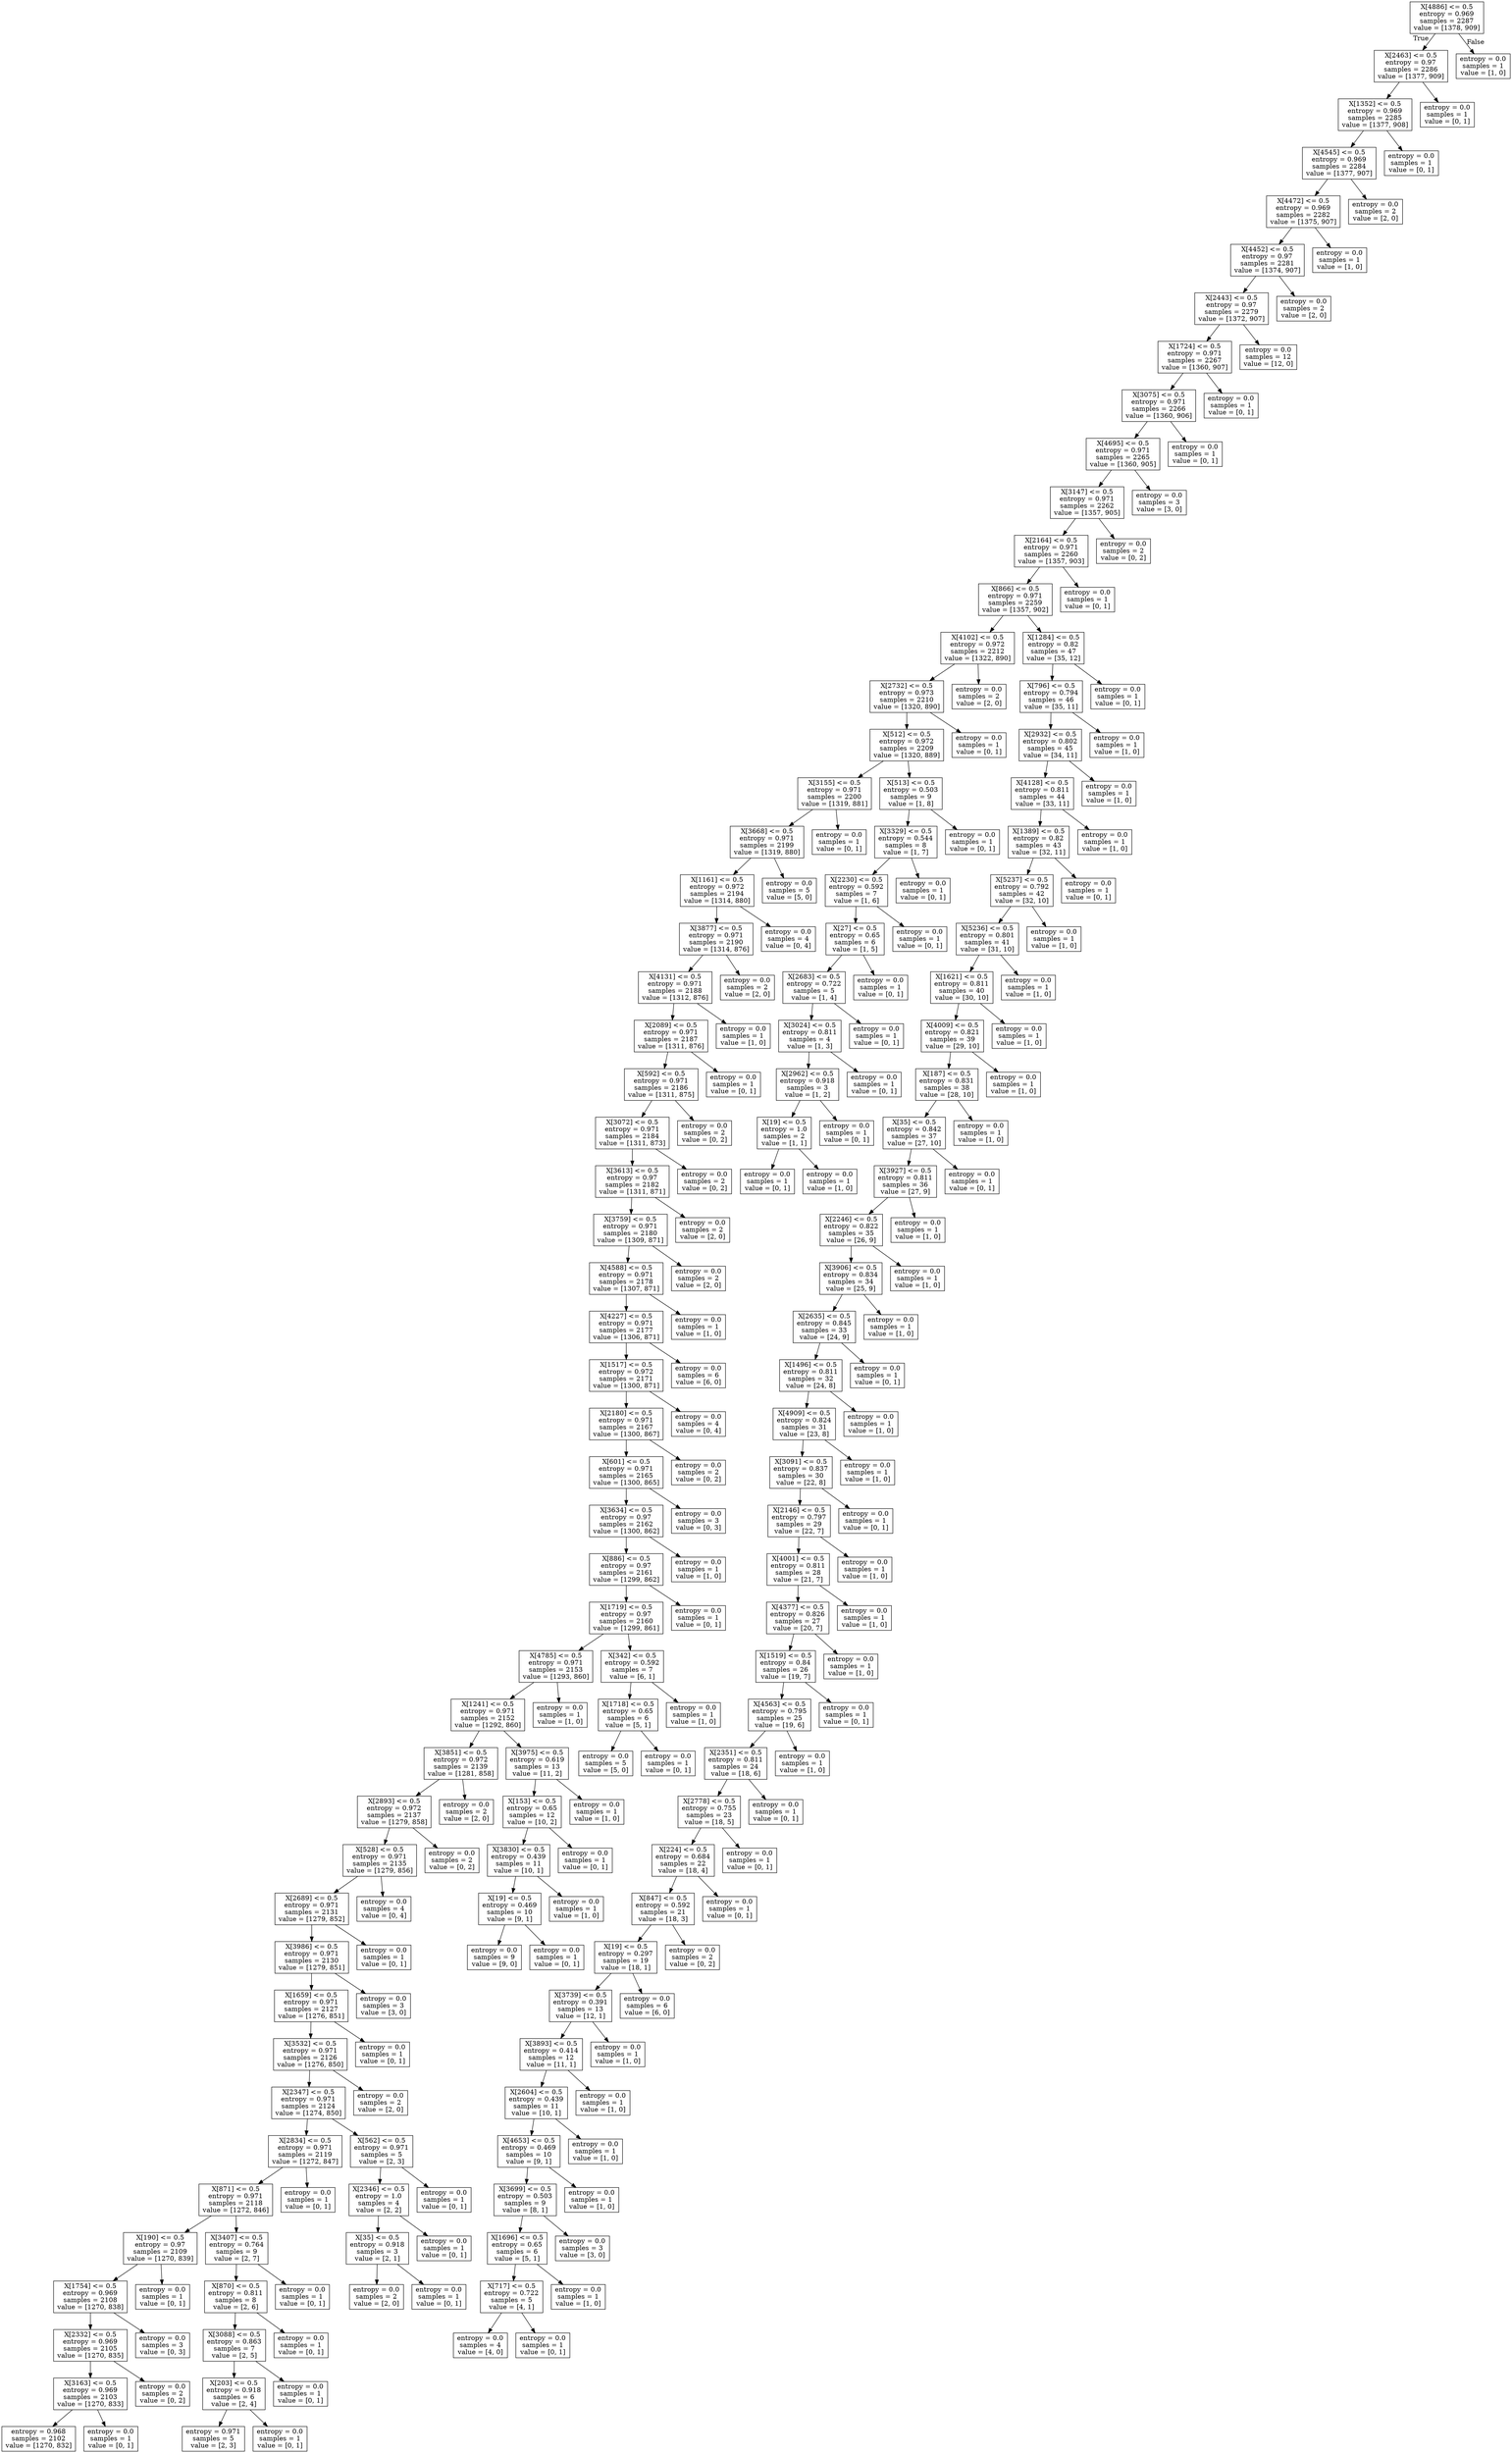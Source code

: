digraph Tree {
node [shape=box] ;
0 [label="X[4886] <= 0.5\nentropy = 0.969\nsamples = 2287\nvalue = [1378, 909]"] ;
1 [label="X[2463] <= 0.5\nentropy = 0.97\nsamples = 2286\nvalue = [1377, 909]"] ;
0 -> 1 [labeldistance=2.5, labelangle=45, headlabel="True"] ;
2 [label="X[1352] <= 0.5\nentropy = 0.969\nsamples = 2285\nvalue = [1377, 908]"] ;
1 -> 2 ;
3 [label="X[4545] <= 0.5\nentropy = 0.969\nsamples = 2284\nvalue = [1377, 907]"] ;
2 -> 3 ;
4 [label="X[4472] <= 0.5\nentropy = 0.969\nsamples = 2282\nvalue = [1375, 907]"] ;
3 -> 4 ;
5 [label="X[4452] <= 0.5\nentropy = 0.97\nsamples = 2281\nvalue = [1374, 907]"] ;
4 -> 5 ;
6 [label="X[2443] <= 0.5\nentropy = 0.97\nsamples = 2279\nvalue = [1372, 907]"] ;
5 -> 6 ;
7 [label="X[1724] <= 0.5\nentropy = 0.971\nsamples = 2267\nvalue = [1360, 907]"] ;
6 -> 7 ;
8 [label="X[3075] <= 0.5\nentropy = 0.971\nsamples = 2266\nvalue = [1360, 906]"] ;
7 -> 8 ;
9 [label="X[4695] <= 0.5\nentropy = 0.971\nsamples = 2265\nvalue = [1360, 905]"] ;
8 -> 9 ;
10 [label="X[3147] <= 0.5\nentropy = 0.971\nsamples = 2262\nvalue = [1357, 905]"] ;
9 -> 10 ;
11 [label="X[2164] <= 0.5\nentropy = 0.971\nsamples = 2260\nvalue = [1357, 903]"] ;
10 -> 11 ;
12 [label="X[866] <= 0.5\nentropy = 0.971\nsamples = 2259\nvalue = [1357, 902]"] ;
11 -> 12 ;
13 [label="X[4102] <= 0.5\nentropy = 0.972\nsamples = 2212\nvalue = [1322, 890]"] ;
12 -> 13 ;
14 [label="X[2732] <= 0.5\nentropy = 0.973\nsamples = 2210\nvalue = [1320, 890]"] ;
13 -> 14 ;
15 [label="X[512] <= 0.5\nentropy = 0.972\nsamples = 2209\nvalue = [1320, 889]"] ;
14 -> 15 ;
16 [label="X[3155] <= 0.5\nentropy = 0.971\nsamples = 2200\nvalue = [1319, 881]"] ;
15 -> 16 ;
17 [label="X[3668] <= 0.5\nentropy = 0.971\nsamples = 2199\nvalue = [1319, 880]"] ;
16 -> 17 ;
18 [label="X[1161] <= 0.5\nentropy = 0.972\nsamples = 2194\nvalue = [1314, 880]"] ;
17 -> 18 ;
19 [label="X[3877] <= 0.5\nentropy = 0.971\nsamples = 2190\nvalue = [1314, 876]"] ;
18 -> 19 ;
20 [label="X[4131] <= 0.5\nentropy = 0.971\nsamples = 2188\nvalue = [1312, 876]"] ;
19 -> 20 ;
21 [label="X[2089] <= 0.5\nentropy = 0.971\nsamples = 2187\nvalue = [1311, 876]"] ;
20 -> 21 ;
22 [label="X[592] <= 0.5\nentropy = 0.971\nsamples = 2186\nvalue = [1311, 875]"] ;
21 -> 22 ;
23 [label="X[3072] <= 0.5\nentropy = 0.971\nsamples = 2184\nvalue = [1311, 873]"] ;
22 -> 23 ;
24 [label="X[3613] <= 0.5\nentropy = 0.97\nsamples = 2182\nvalue = [1311, 871]"] ;
23 -> 24 ;
25 [label="X[3759] <= 0.5\nentropy = 0.971\nsamples = 2180\nvalue = [1309, 871]"] ;
24 -> 25 ;
26 [label="X[4588] <= 0.5\nentropy = 0.971\nsamples = 2178\nvalue = [1307, 871]"] ;
25 -> 26 ;
27 [label="X[4227] <= 0.5\nentropy = 0.971\nsamples = 2177\nvalue = [1306, 871]"] ;
26 -> 27 ;
28 [label="X[1517] <= 0.5\nentropy = 0.972\nsamples = 2171\nvalue = [1300, 871]"] ;
27 -> 28 ;
29 [label="X[2180] <= 0.5\nentropy = 0.971\nsamples = 2167\nvalue = [1300, 867]"] ;
28 -> 29 ;
30 [label="X[601] <= 0.5\nentropy = 0.971\nsamples = 2165\nvalue = [1300, 865]"] ;
29 -> 30 ;
31 [label="X[3634] <= 0.5\nentropy = 0.97\nsamples = 2162\nvalue = [1300, 862]"] ;
30 -> 31 ;
32 [label="X[886] <= 0.5\nentropy = 0.97\nsamples = 2161\nvalue = [1299, 862]"] ;
31 -> 32 ;
33 [label="X[1719] <= 0.5\nentropy = 0.97\nsamples = 2160\nvalue = [1299, 861]"] ;
32 -> 33 ;
34 [label="X[4785] <= 0.5\nentropy = 0.971\nsamples = 2153\nvalue = [1293, 860]"] ;
33 -> 34 ;
35 [label="X[1241] <= 0.5\nentropy = 0.971\nsamples = 2152\nvalue = [1292, 860]"] ;
34 -> 35 ;
36 [label="X[3851] <= 0.5\nentropy = 0.972\nsamples = 2139\nvalue = [1281, 858]"] ;
35 -> 36 ;
37 [label="X[2893] <= 0.5\nentropy = 0.972\nsamples = 2137\nvalue = [1279, 858]"] ;
36 -> 37 ;
38 [label="X[528] <= 0.5\nentropy = 0.971\nsamples = 2135\nvalue = [1279, 856]"] ;
37 -> 38 ;
39 [label="X[2689] <= 0.5\nentropy = 0.971\nsamples = 2131\nvalue = [1279, 852]"] ;
38 -> 39 ;
40 [label="X[3986] <= 0.5\nentropy = 0.971\nsamples = 2130\nvalue = [1279, 851]"] ;
39 -> 40 ;
41 [label="X[1659] <= 0.5\nentropy = 0.971\nsamples = 2127\nvalue = [1276, 851]"] ;
40 -> 41 ;
42 [label="X[3532] <= 0.5\nentropy = 0.971\nsamples = 2126\nvalue = [1276, 850]"] ;
41 -> 42 ;
43 [label="X[2347] <= 0.5\nentropy = 0.971\nsamples = 2124\nvalue = [1274, 850]"] ;
42 -> 43 ;
44 [label="X[2834] <= 0.5\nentropy = 0.971\nsamples = 2119\nvalue = [1272, 847]"] ;
43 -> 44 ;
45 [label="X[871] <= 0.5\nentropy = 0.971\nsamples = 2118\nvalue = [1272, 846]"] ;
44 -> 45 ;
46 [label="X[190] <= 0.5\nentropy = 0.97\nsamples = 2109\nvalue = [1270, 839]"] ;
45 -> 46 ;
47 [label="X[1754] <= 0.5\nentropy = 0.969\nsamples = 2108\nvalue = [1270, 838]"] ;
46 -> 47 ;
48 [label="X[2332] <= 0.5\nentropy = 0.969\nsamples = 2105\nvalue = [1270, 835]"] ;
47 -> 48 ;
49 [label="X[3163] <= 0.5\nentropy = 0.969\nsamples = 2103\nvalue = [1270, 833]"] ;
48 -> 49 ;
50 [label="entropy = 0.968\nsamples = 2102\nvalue = [1270, 832]"] ;
49 -> 50 ;
51 [label="entropy = 0.0\nsamples = 1\nvalue = [0, 1]"] ;
49 -> 51 ;
52 [label="entropy = 0.0\nsamples = 2\nvalue = [0, 2]"] ;
48 -> 52 ;
53 [label="entropy = 0.0\nsamples = 3\nvalue = [0, 3]"] ;
47 -> 53 ;
54 [label="entropy = 0.0\nsamples = 1\nvalue = [0, 1]"] ;
46 -> 54 ;
55 [label="X[3407] <= 0.5\nentropy = 0.764\nsamples = 9\nvalue = [2, 7]"] ;
45 -> 55 ;
56 [label="X[870] <= 0.5\nentropy = 0.811\nsamples = 8\nvalue = [2, 6]"] ;
55 -> 56 ;
57 [label="X[3088] <= 0.5\nentropy = 0.863\nsamples = 7\nvalue = [2, 5]"] ;
56 -> 57 ;
58 [label="X[203] <= 0.5\nentropy = 0.918\nsamples = 6\nvalue = [2, 4]"] ;
57 -> 58 ;
59 [label="entropy = 0.971\nsamples = 5\nvalue = [2, 3]"] ;
58 -> 59 ;
60 [label="entropy = 0.0\nsamples = 1\nvalue = [0, 1]"] ;
58 -> 60 ;
61 [label="entropy = 0.0\nsamples = 1\nvalue = [0, 1]"] ;
57 -> 61 ;
62 [label="entropy = 0.0\nsamples = 1\nvalue = [0, 1]"] ;
56 -> 62 ;
63 [label="entropy = 0.0\nsamples = 1\nvalue = [0, 1]"] ;
55 -> 63 ;
64 [label="entropy = 0.0\nsamples = 1\nvalue = [0, 1]"] ;
44 -> 64 ;
65 [label="X[562] <= 0.5\nentropy = 0.971\nsamples = 5\nvalue = [2, 3]"] ;
43 -> 65 ;
66 [label="X[2346] <= 0.5\nentropy = 1.0\nsamples = 4\nvalue = [2, 2]"] ;
65 -> 66 ;
67 [label="X[35] <= 0.5\nentropy = 0.918\nsamples = 3\nvalue = [2, 1]"] ;
66 -> 67 ;
68 [label="entropy = 0.0\nsamples = 2\nvalue = [2, 0]"] ;
67 -> 68 ;
69 [label="entropy = 0.0\nsamples = 1\nvalue = [0, 1]"] ;
67 -> 69 ;
70 [label="entropy = 0.0\nsamples = 1\nvalue = [0, 1]"] ;
66 -> 70 ;
71 [label="entropy = 0.0\nsamples = 1\nvalue = [0, 1]"] ;
65 -> 71 ;
72 [label="entropy = 0.0\nsamples = 2\nvalue = [2, 0]"] ;
42 -> 72 ;
73 [label="entropy = 0.0\nsamples = 1\nvalue = [0, 1]"] ;
41 -> 73 ;
74 [label="entropy = 0.0\nsamples = 3\nvalue = [3, 0]"] ;
40 -> 74 ;
75 [label="entropy = 0.0\nsamples = 1\nvalue = [0, 1]"] ;
39 -> 75 ;
76 [label="entropy = 0.0\nsamples = 4\nvalue = [0, 4]"] ;
38 -> 76 ;
77 [label="entropy = 0.0\nsamples = 2\nvalue = [0, 2]"] ;
37 -> 77 ;
78 [label="entropy = 0.0\nsamples = 2\nvalue = [2, 0]"] ;
36 -> 78 ;
79 [label="X[3975] <= 0.5\nentropy = 0.619\nsamples = 13\nvalue = [11, 2]"] ;
35 -> 79 ;
80 [label="X[153] <= 0.5\nentropy = 0.65\nsamples = 12\nvalue = [10, 2]"] ;
79 -> 80 ;
81 [label="X[3830] <= 0.5\nentropy = 0.439\nsamples = 11\nvalue = [10, 1]"] ;
80 -> 81 ;
82 [label="X[19] <= 0.5\nentropy = 0.469\nsamples = 10\nvalue = [9, 1]"] ;
81 -> 82 ;
83 [label="entropy = 0.0\nsamples = 9\nvalue = [9, 0]"] ;
82 -> 83 ;
84 [label="entropy = 0.0\nsamples = 1\nvalue = [0, 1]"] ;
82 -> 84 ;
85 [label="entropy = 0.0\nsamples = 1\nvalue = [1, 0]"] ;
81 -> 85 ;
86 [label="entropy = 0.0\nsamples = 1\nvalue = [0, 1]"] ;
80 -> 86 ;
87 [label="entropy = 0.0\nsamples = 1\nvalue = [1, 0]"] ;
79 -> 87 ;
88 [label="entropy = 0.0\nsamples = 1\nvalue = [1, 0]"] ;
34 -> 88 ;
89 [label="X[342] <= 0.5\nentropy = 0.592\nsamples = 7\nvalue = [6, 1]"] ;
33 -> 89 ;
90 [label="X[1718] <= 0.5\nentropy = 0.65\nsamples = 6\nvalue = [5, 1]"] ;
89 -> 90 ;
91 [label="entropy = 0.0\nsamples = 5\nvalue = [5, 0]"] ;
90 -> 91 ;
92 [label="entropy = 0.0\nsamples = 1\nvalue = [0, 1]"] ;
90 -> 92 ;
93 [label="entropy = 0.0\nsamples = 1\nvalue = [1, 0]"] ;
89 -> 93 ;
94 [label="entropy = 0.0\nsamples = 1\nvalue = [0, 1]"] ;
32 -> 94 ;
95 [label="entropy = 0.0\nsamples = 1\nvalue = [1, 0]"] ;
31 -> 95 ;
96 [label="entropy = 0.0\nsamples = 3\nvalue = [0, 3]"] ;
30 -> 96 ;
97 [label="entropy = 0.0\nsamples = 2\nvalue = [0, 2]"] ;
29 -> 97 ;
98 [label="entropy = 0.0\nsamples = 4\nvalue = [0, 4]"] ;
28 -> 98 ;
99 [label="entropy = 0.0\nsamples = 6\nvalue = [6, 0]"] ;
27 -> 99 ;
100 [label="entropy = 0.0\nsamples = 1\nvalue = [1, 0]"] ;
26 -> 100 ;
101 [label="entropy = 0.0\nsamples = 2\nvalue = [2, 0]"] ;
25 -> 101 ;
102 [label="entropy = 0.0\nsamples = 2\nvalue = [2, 0]"] ;
24 -> 102 ;
103 [label="entropy = 0.0\nsamples = 2\nvalue = [0, 2]"] ;
23 -> 103 ;
104 [label="entropy = 0.0\nsamples = 2\nvalue = [0, 2]"] ;
22 -> 104 ;
105 [label="entropy = 0.0\nsamples = 1\nvalue = [0, 1]"] ;
21 -> 105 ;
106 [label="entropy = 0.0\nsamples = 1\nvalue = [1, 0]"] ;
20 -> 106 ;
107 [label="entropy = 0.0\nsamples = 2\nvalue = [2, 0]"] ;
19 -> 107 ;
108 [label="entropy = 0.0\nsamples = 4\nvalue = [0, 4]"] ;
18 -> 108 ;
109 [label="entropy = 0.0\nsamples = 5\nvalue = [5, 0]"] ;
17 -> 109 ;
110 [label="entropy = 0.0\nsamples = 1\nvalue = [0, 1]"] ;
16 -> 110 ;
111 [label="X[513] <= 0.5\nentropy = 0.503\nsamples = 9\nvalue = [1, 8]"] ;
15 -> 111 ;
112 [label="X[3329] <= 0.5\nentropy = 0.544\nsamples = 8\nvalue = [1, 7]"] ;
111 -> 112 ;
113 [label="X[2230] <= 0.5\nentropy = 0.592\nsamples = 7\nvalue = [1, 6]"] ;
112 -> 113 ;
114 [label="X[27] <= 0.5\nentropy = 0.65\nsamples = 6\nvalue = [1, 5]"] ;
113 -> 114 ;
115 [label="X[2683] <= 0.5\nentropy = 0.722\nsamples = 5\nvalue = [1, 4]"] ;
114 -> 115 ;
116 [label="X[3024] <= 0.5\nentropy = 0.811\nsamples = 4\nvalue = [1, 3]"] ;
115 -> 116 ;
117 [label="X[2962] <= 0.5\nentropy = 0.918\nsamples = 3\nvalue = [1, 2]"] ;
116 -> 117 ;
118 [label="X[19] <= 0.5\nentropy = 1.0\nsamples = 2\nvalue = [1, 1]"] ;
117 -> 118 ;
119 [label="entropy = 0.0\nsamples = 1\nvalue = [0, 1]"] ;
118 -> 119 ;
120 [label="entropy = 0.0\nsamples = 1\nvalue = [1, 0]"] ;
118 -> 120 ;
121 [label="entropy = 0.0\nsamples = 1\nvalue = [0, 1]"] ;
117 -> 121 ;
122 [label="entropy = 0.0\nsamples = 1\nvalue = [0, 1]"] ;
116 -> 122 ;
123 [label="entropy = 0.0\nsamples = 1\nvalue = [0, 1]"] ;
115 -> 123 ;
124 [label="entropy = 0.0\nsamples = 1\nvalue = [0, 1]"] ;
114 -> 124 ;
125 [label="entropy = 0.0\nsamples = 1\nvalue = [0, 1]"] ;
113 -> 125 ;
126 [label="entropy = 0.0\nsamples = 1\nvalue = [0, 1]"] ;
112 -> 126 ;
127 [label="entropy = 0.0\nsamples = 1\nvalue = [0, 1]"] ;
111 -> 127 ;
128 [label="entropy = 0.0\nsamples = 1\nvalue = [0, 1]"] ;
14 -> 128 ;
129 [label="entropy = 0.0\nsamples = 2\nvalue = [2, 0]"] ;
13 -> 129 ;
130 [label="X[1284] <= 0.5\nentropy = 0.82\nsamples = 47\nvalue = [35, 12]"] ;
12 -> 130 ;
131 [label="X[796] <= 0.5\nentropy = 0.794\nsamples = 46\nvalue = [35, 11]"] ;
130 -> 131 ;
132 [label="X[2932] <= 0.5\nentropy = 0.802\nsamples = 45\nvalue = [34, 11]"] ;
131 -> 132 ;
133 [label="X[4128] <= 0.5\nentropy = 0.811\nsamples = 44\nvalue = [33, 11]"] ;
132 -> 133 ;
134 [label="X[1389] <= 0.5\nentropy = 0.82\nsamples = 43\nvalue = [32, 11]"] ;
133 -> 134 ;
135 [label="X[5237] <= 0.5\nentropy = 0.792\nsamples = 42\nvalue = [32, 10]"] ;
134 -> 135 ;
136 [label="X[5236] <= 0.5\nentropy = 0.801\nsamples = 41\nvalue = [31, 10]"] ;
135 -> 136 ;
137 [label="X[1621] <= 0.5\nentropy = 0.811\nsamples = 40\nvalue = [30, 10]"] ;
136 -> 137 ;
138 [label="X[4009] <= 0.5\nentropy = 0.821\nsamples = 39\nvalue = [29, 10]"] ;
137 -> 138 ;
139 [label="X[187] <= 0.5\nentropy = 0.831\nsamples = 38\nvalue = [28, 10]"] ;
138 -> 139 ;
140 [label="X[35] <= 0.5\nentropy = 0.842\nsamples = 37\nvalue = [27, 10]"] ;
139 -> 140 ;
141 [label="X[3927] <= 0.5\nentropy = 0.811\nsamples = 36\nvalue = [27, 9]"] ;
140 -> 141 ;
142 [label="X[2246] <= 0.5\nentropy = 0.822\nsamples = 35\nvalue = [26, 9]"] ;
141 -> 142 ;
143 [label="X[3906] <= 0.5\nentropy = 0.834\nsamples = 34\nvalue = [25, 9]"] ;
142 -> 143 ;
144 [label="X[2635] <= 0.5\nentropy = 0.845\nsamples = 33\nvalue = [24, 9]"] ;
143 -> 144 ;
145 [label="X[1496] <= 0.5\nentropy = 0.811\nsamples = 32\nvalue = [24, 8]"] ;
144 -> 145 ;
146 [label="X[4909] <= 0.5\nentropy = 0.824\nsamples = 31\nvalue = [23, 8]"] ;
145 -> 146 ;
147 [label="X[3091] <= 0.5\nentropy = 0.837\nsamples = 30\nvalue = [22, 8]"] ;
146 -> 147 ;
148 [label="X[2146] <= 0.5\nentropy = 0.797\nsamples = 29\nvalue = [22, 7]"] ;
147 -> 148 ;
149 [label="X[4001] <= 0.5\nentropy = 0.811\nsamples = 28\nvalue = [21, 7]"] ;
148 -> 149 ;
150 [label="X[4377] <= 0.5\nentropy = 0.826\nsamples = 27\nvalue = [20, 7]"] ;
149 -> 150 ;
151 [label="X[1519] <= 0.5\nentropy = 0.84\nsamples = 26\nvalue = [19, 7]"] ;
150 -> 151 ;
152 [label="X[4563] <= 0.5\nentropy = 0.795\nsamples = 25\nvalue = [19, 6]"] ;
151 -> 152 ;
153 [label="X[2351] <= 0.5\nentropy = 0.811\nsamples = 24\nvalue = [18, 6]"] ;
152 -> 153 ;
154 [label="X[2778] <= 0.5\nentropy = 0.755\nsamples = 23\nvalue = [18, 5]"] ;
153 -> 154 ;
155 [label="X[224] <= 0.5\nentropy = 0.684\nsamples = 22\nvalue = [18, 4]"] ;
154 -> 155 ;
156 [label="X[847] <= 0.5\nentropy = 0.592\nsamples = 21\nvalue = [18, 3]"] ;
155 -> 156 ;
157 [label="X[19] <= 0.5\nentropy = 0.297\nsamples = 19\nvalue = [18, 1]"] ;
156 -> 157 ;
158 [label="X[3739] <= 0.5\nentropy = 0.391\nsamples = 13\nvalue = [12, 1]"] ;
157 -> 158 ;
159 [label="X[3893] <= 0.5\nentropy = 0.414\nsamples = 12\nvalue = [11, 1]"] ;
158 -> 159 ;
160 [label="X[2604] <= 0.5\nentropy = 0.439\nsamples = 11\nvalue = [10, 1]"] ;
159 -> 160 ;
161 [label="X[4653] <= 0.5\nentropy = 0.469\nsamples = 10\nvalue = [9, 1]"] ;
160 -> 161 ;
162 [label="X[3699] <= 0.5\nentropy = 0.503\nsamples = 9\nvalue = [8, 1]"] ;
161 -> 162 ;
163 [label="X[1696] <= 0.5\nentropy = 0.65\nsamples = 6\nvalue = [5, 1]"] ;
162 -> 163 ;
164 [label="X[717] <= 0.5\nentropy = 0.722\nsamples = 5\nvalue = [4, 1]"] ;
163 -> 164 ;
165 [label="entropy = 0.0\nsamples = 4\nvalue = [4, 0]"] ;
164 -> 165 ;
166 [label="entropy = 0.0\nsamples = 1\nvalue = [0, 1]"] ;
164 -> 166 ;
167 [label="entropy = 0.0\nsamples = 1\nvalue = [1, 0]"] ;
163 -> 167 ;
168 [label="entropy = 0.0\nsamples = 3\nvalue = [3, 0]"] ;
162 -> 168 ;
169 [label="entropy = 0.0\nsamples = 1\nvalue = [1, 0]"] ;
161 -> 169 ;
170 [label="entropy = 0.0\nsamples = 1\nvalue = [1, 0]"] ;
160 -> 170 ;
171 [label="entropy = 0.0\nsamples = 1\nvalue = [1, 0]"] ;
159 -> 171 ;
172 [label="entropy = 0.0\nsamples = 1\nvalue = [1, 0]"] ;
158 -> 172 ;
173 [label="entropy = 0.0\nsamples = 6\nvalue = [6, 0]"] ;
157 -> 173 ;
174 [label="entropy = 0.0\nsamples = 2\nvalue = [0, 2]"] ;
156 -> 174 ;
175 [label="entropy = 0.0\nsamples = 1\nvalue = [0, 1]"] ;
155 -> 175 ;
176 [label="entropy = 0.0\nsamples = 1\nvalue = [0, 1]"] ;
154 -> 176 ;
177 [label="entropy = 0.0\nsamples = 1\nvalue = [0, 1]"] ;
153 -> 177 ;
178 [label="entropy = 0.0\nsamples = 1\nvalue = [1, 0]"] ;
152 -> 178 ;
179 [label="entropy = 0.0\nsamples = 1\nvalue = [0, 1]"] ;
151 -> 179 ;
180 [label="entropy = 0.0\nsamples = 1\nvalue = [1, 0]"] ;
150 -> 180 ;
181 [label="entropy = 0.0\nsamples = 1\nvalue = [1, 0]"] ;
149 -> 181 ;
182 [label="entropy = 0.0\nsamples = 1\nvalue = [1, 0]"] ;
148 -> 182 ;
183 [label="entropy = 0.0\nsamples = 1\nvalue = [0, 1]"] ;
147 -> 183 ;
184 [label="entropy = 0.0\nsamples = 1\nvalue = [1, 0]"] ;
146 -> 184 ;
185 [label="entropy = 0.0\nsamples = 1\nvalue = [1, 0]"] ;
145 -> 185 ;
186 [label="entropy = 0.0\nsamples = 1\nvalue = [0, 1]"] ;
144 -> 186 ;
187 [label="entropy = 0.0\nsamples = 1\nvalue = [1, 0]"] ;
143 -> 187 ;
188 [label="entropy = 0.0\nsamples = 1\nvalue = [1, 0]"] ;
142 -> 188 ;
189 [label="entropy = 0.0\nsamples = 1\nvalue = [1, 0]"] ;
141 -> 189 ;
190 [label="entropy = 0.0\nsamples = 1\nvalue = [0, 1]"] ;
140 -> 190 ;
191 [label="entropy = 0.0\nsamples = 1\nvalue = [1, 0]"] ;
139 -> 191 ;
192 [label="entropy = 0.0\nsamples = 1\nvalue = [1, 0]"] ;
138 -> 192 ;
193 [label="entropy = 0.0\nsamples = 1\nvalue = [1, 0]"] ;
137 -> 193 ;
194 [label="entropy = 0.0\nsamples = 1\nvalue = [1, 0]"] ;
136 -> 194 ;
195 [label="entropy = 0.0\nsamples = 1\nvalue = [1, 0]"] ;
135 -> 195 ;
196 [label="entropy = 0.0\nsamples = 1\nvalue = [0, 1]"] ;
134 -> 196 ;
197 [label="entropy = 0.0\nsamples = 1\nvalue = [1, 0]"] ;
133 -> 197 ;
198 [label="entropy = 0.0\nsamples = 1\nvalue = [1, 0]"] ;
132 -> 198 ;
199 [label="entropy = 0.0\nsamples = 1\nvalue = [1, 0]"] ;
131 -> 199 ;
200 [label="entropy = 0.0\nsamples = 1\nvalue = [0, 1]"] ;
130 -> 200 ;
201 [label="entropy = 0.0\nsamples = 1\nvalue = [0, 1]"] ;
11 -> 201 ;
202 [label="entropy = 0.0\nsamples = 2\nvalue = [0, 2]"] ;
10 -> 202 ;
203 [label="entropy = 0.0\nsamples = 3\nvalue = [3, 0]"] ;
9 -> 203 ;
204 [label="entropy = 0.0\nsamples = 1\nvalue = [0, 1]"] ;
8 -> 204 ;
205 [label="entropy = 0.0\nsamples = 1\nvalue = [0, 1]"] ;
7 -> 205 ;
206 [label="entropy = 0.0\nsamples = 12\nvalue = [12, 0]"] ;
6 -> 206 ;
207 [label="entropy = 0.0\nsamples = 2\nvalue = [2, 0]"] ;
5 -> 207 ;
208 [label="entropy = 0.0\nsamples = 1\nvalue = [1, 0]"] ;
4 -> 208 ;
209 [label="entropy = 0.0\nsamples = 2\nvalue = [2, 0]"] ;
3 -> 209 ;
210 [label="entropy = 0.0\nsamples = 1\nvalue = [0, 1]"] ;
2 -> 210 ;
211 [label="entropy = 0.0\nsamples = 1\nvalue = [0, 1]"] ;
1 -> 211 ;
212 [label="entropy = 0.0\nsamples = 1\nvalue = [1, 0]"] ;
0 -> 212 [labeldistance=2.5, labelangle=-45, headlabel="False"] ;
}